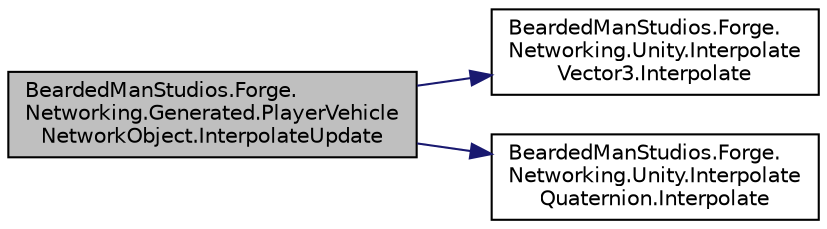 digraph "BeardedManStudios.Forge.Networking.Generated.PlayerVehicleNetworkObject.InterpolateUpdate"
{
 // LATEX_PDF_SIZE
  edge [fontname="Helvetica",fontsize="10",labelfontname="Helvetica",labelfontsize="10"];
  node [fontname="Helvetica",fontsize="10",shape=record];
  rankdir="LR";
  Node7 [label="BeardedManStudios.Forge.\lNetworking.Generated.PlayerVehicle\lNetworkObject.InterpolateUpdate",height=0.2,width=0.4,color="black", fillcolor="grey75", style="filled", fontcolor="black",tooltip=" "];
  Node7 -> Node8 [color="midnightblue",fontsize="10",style="solid",fontname="Helvetica"];
  Node8 [label="BeardedManStudios.Forge.\lNetworking.Unity.Interpolate\lVector3.Interpolate",height=0.2,width=0.4,color="black", fillcolor="white", style="filled",URL="$struct_bearded_man_studios_1_1_forge_1_1_networking_1_1_unity_1_1_interpolate_vector3.html#abf0b30743c0f8a3c960ae0f09976557a",tooltip=" "];
  Node7 -> Node9 [color="midnightblue",fontsize="10",style="solid",fontname="Helvetica"];
  Node9 [label="BeardedManStudios.Forge.\lNetworking.Unity.Interpolate\lQuaternion.Interpolate",height=0.2,width=0.4,color="black", fillcolor="white", style="filled",URL="$struct_bearded_man_studios_1_1_forge_1_1_networking_1_1_unity_1_1_interpolate_quaternion.html#a32574e4ccb4747fdd2f96e2f3813df95",tooltip=" "];
}
